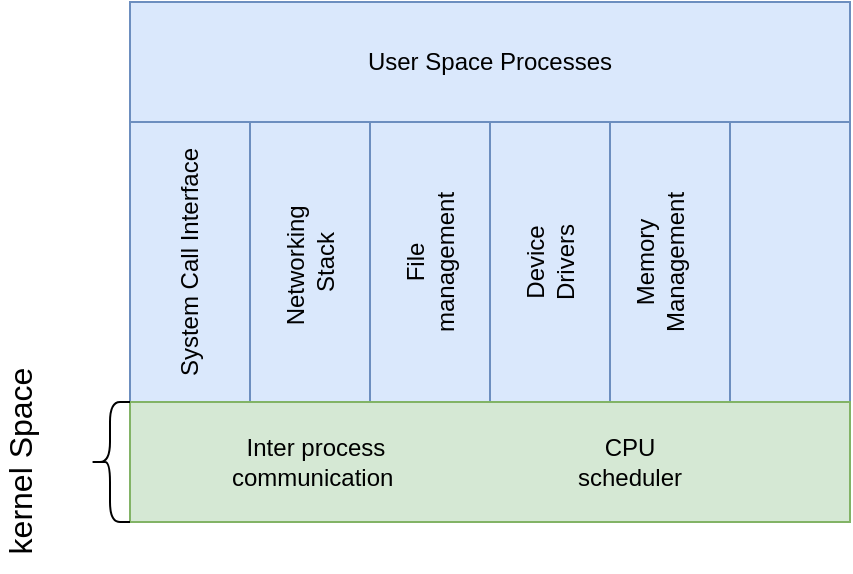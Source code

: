 <mxfile version="13.4.0" type="github">
  <diagram id="wr9Klig08tz31e96zgJG" name="Page-1">
    <mxGraphModel dx="2066" dy="1105" grid="1" gridSize="10" guides="1" tooltips="1" connect="1" arrows="1" fold="1" page="1" pageScale="1" pageWidth="827" pageHeight="1169" math="0" shadow="0">
      <root>
        <mxCell id="0" />
        <mxCell id="1" parent="0" />
        <mxCell id="Xe_Jn0Yr2sVz_pPIDhlK-2" value="" style="rounded=0;whiteSpace=wrap;html=1;strokeColor=#6c8ebf;direction=south;fillColor=#dae8fc;" vertex="1" parent="1">
          <mxGeometry x="220" y="360" width="60" height="140" as="geometry" />
        </mxCell>
        <mxCell id="Xe_Jn0Yr2sVz_pPIDhlK-6" value="" style="rounded=0;whiteSpace=wrap;html=1;strokeColor=#6c8ebf;direction=south;fillColor=#dae8fc;" vertex="1" parent="1">
          <mxGeometry x="280" y="360" width="60" height="140" as="geometry" />
        </mxCell>
        <mxCell id="Xe_Jn0Yr2sVz_pPIDhlK-7" value="" style="rounded=0;whiteSpace=wrap;html=1;strokeColor=#6c8ebf;direction=south;fillColor=#dae8fc;" vertex="1" parent="1">
          <mxGeometry x="340" y="360" width="60" height="140" as="geometry" />
        </mxCell>
        <mxCell id="Xe_Jn0Yr2sVz_pPIDhlK-8" value="" style="rounded=0;whiteSpace=wrap;html=1;strokeColor=#6c8ebf;direction=south;fillColor=#dae8fc;" vertex="1" parent="1">
          <mxGeometry x="400" y="360" width="60" height="140" as="geometry" />
        </mxCell>
        <mxCell id="Xe_Jn0Yr2sVz_pPIDhlK-9" value="" style="rounded=0;whiteSpace=wrap;html=1;strokeColor=#6c8ebf;direction=south;fillColor=#dae8fc;" vertex="1" parent="1">
          <mxGeometry x="460" y="360" width="60" height="140" as="geometry" />
        </mxCell>
        <mxCell id="Xe_Jn0Yr2sVz_pPIDhlK-10" value="" style="rounded=0;whiteSpace=wrap;html=1;strokeColor=#6c8ebf;direction=south;fillColor=#dae8fc;" vertex="1" parent="1">
          <mxGeometry x="520" y="360" width="60" height="140" as="geometry" />
        </mxCell>
        <mxCell id="nZHn6ieUkOkDJYo_L3ya-1" value="User Space Processes" style="rounded=0;whiteSpace=wrap;html=1;fillColor=#dae8fc;strokeColor=#6c8ebf;" parent="1" vertex="1">
          <mxGeometry x="220" y="300" width="360" height="60" as="geometry" />
        </mxCell>
        <mxCell id="nZHn6ieUkOkDJYo_L3ya-2" value="" style="rounded=0;whiteSpace=wrap;html=1;fillColor=#d5e8d4;strokeColor=#82b366;" parent="1" vertex="1">
          <mxGeometry x="220" y="500" width="360" height="60" as="geometry" />
        </mxCell>
        <mxCell id="nZHn6ieUkOkDJYo_L3ya-3" value="Memory Management" style="text;html=1;fillColor=none;align=center;verticalAlign=middle;whiteSpace=wrap;rounded=0;direction=south;rotation=270;" parent="1" vertex="1">
          <mxGeometry x="460" y="370" width="50" height="120" as="geometry" />
        </mxCell>
        <mxCell id="nZHn6ieUkOkDJYo_L3ya-4" value="Device Drivers" style="text;html=1;strokeColor=none;fillColor=none;align=center;verticalAlign=middle;whiteSpace=wrap;rounded=0;rotation=270;" parent="1" vertex="1">
          <mxGeometry x="410" y="420" width="40" height="20" as="geometry" />
        </mxCell>
        <mxCell id="nZHn6ieUkOkDJYo_L3ya-5" value="CPU scheduler&lt;br&gt;" style="text;html=1;strokeColor=none;fillColor=none;align=center;verticalAlign=middle;whiteSpace=wrap;rounded=0;" parent="1" vertex="1">
          <mxGeometry x="450" y="520" width="40" height="20" as="geometry" />
        </mxCell>
        <mxCell id="nZHn6ieUkOkDJYo_L3ya-6" value="File management" style="text;html=1;strokeColor=none;fillColor=none;align=center;verticalAlign=middle;whiteSpace=wrap;rounded=0;rotation=270;" parent="1" vertex="1">
          <mxGeometry x="350" y="420" width="40" height="20" as="geometry" />
        </mxCell>
        <mxCell id="nZHn6ieUkOkDJYo_L3ya-7" value="Networking&amp;nbsp;&lt;br&gt;Stack" style="text;html=1;strokeColor=none;fillColor=none;align=center;verticalAlign=middle;whiteSpace=wrap;rounded=0;rotation=270;" parent="1" vertex="1">
          <mxGeometry x="290" y="410" width="40" height="40" as="geometry" />
        </mxCell>
        <mxCell id="nZHn6ieUkOkDJYo_L3ya-9" value="System Call Interface" style="text;html=1;fillColor=none;align=center;verticalAlign=middle;whiteSpace=wrap;rounded=0;rotation=270;" parent="1" vertex="1">
          <mxGeometry x="172" y="410" width="156" height="40" as="geometry" />
        </mxCell>
        <mxCell id="nZHn6ieUkOkDJYo_L3ya-10" value="Inter process &lt;br&gt;communication&amp;nbsp;" style="text;html=1;strokeColor=none;fillColor=none;align=center;verticalAlign=middle;whiteSpace=wrap;rounded=0;" parent="1" vertex="1">
          <mxGeometry x="260" y="510" width="106" height="40" as="geometry" />
        </mxCell>
        <mxCell id="nZHn6ieUkOkDJYo_L3ya-11" value="" style="shape=curlyBracket;whiteSpace=wrap;html=1;rounded=1;" parent="1" vertex="1">
          <mxGeometry x="200" y="500" width="20" height="60" as="geometry" />
        </mxCell>
        <mxCell id="nZHn6ieUkOkDJYo_L3ya-12" value="&lt;font style=&quot;font-size: 16px&quot;&gt;kernel Space&lt;/font&gt;" style="text;html=1;align=center;verticalAlign=middle;resizable=0;points=[];autosize=1;rotation=270;" parent="1" vertex="1">
          <mxGeometry x="110" y="520" width="110" height="20" as="geometry" />
        </mxCell>
      </root>
    </mxGraphModel>
  </diagram>
</mxfile>
